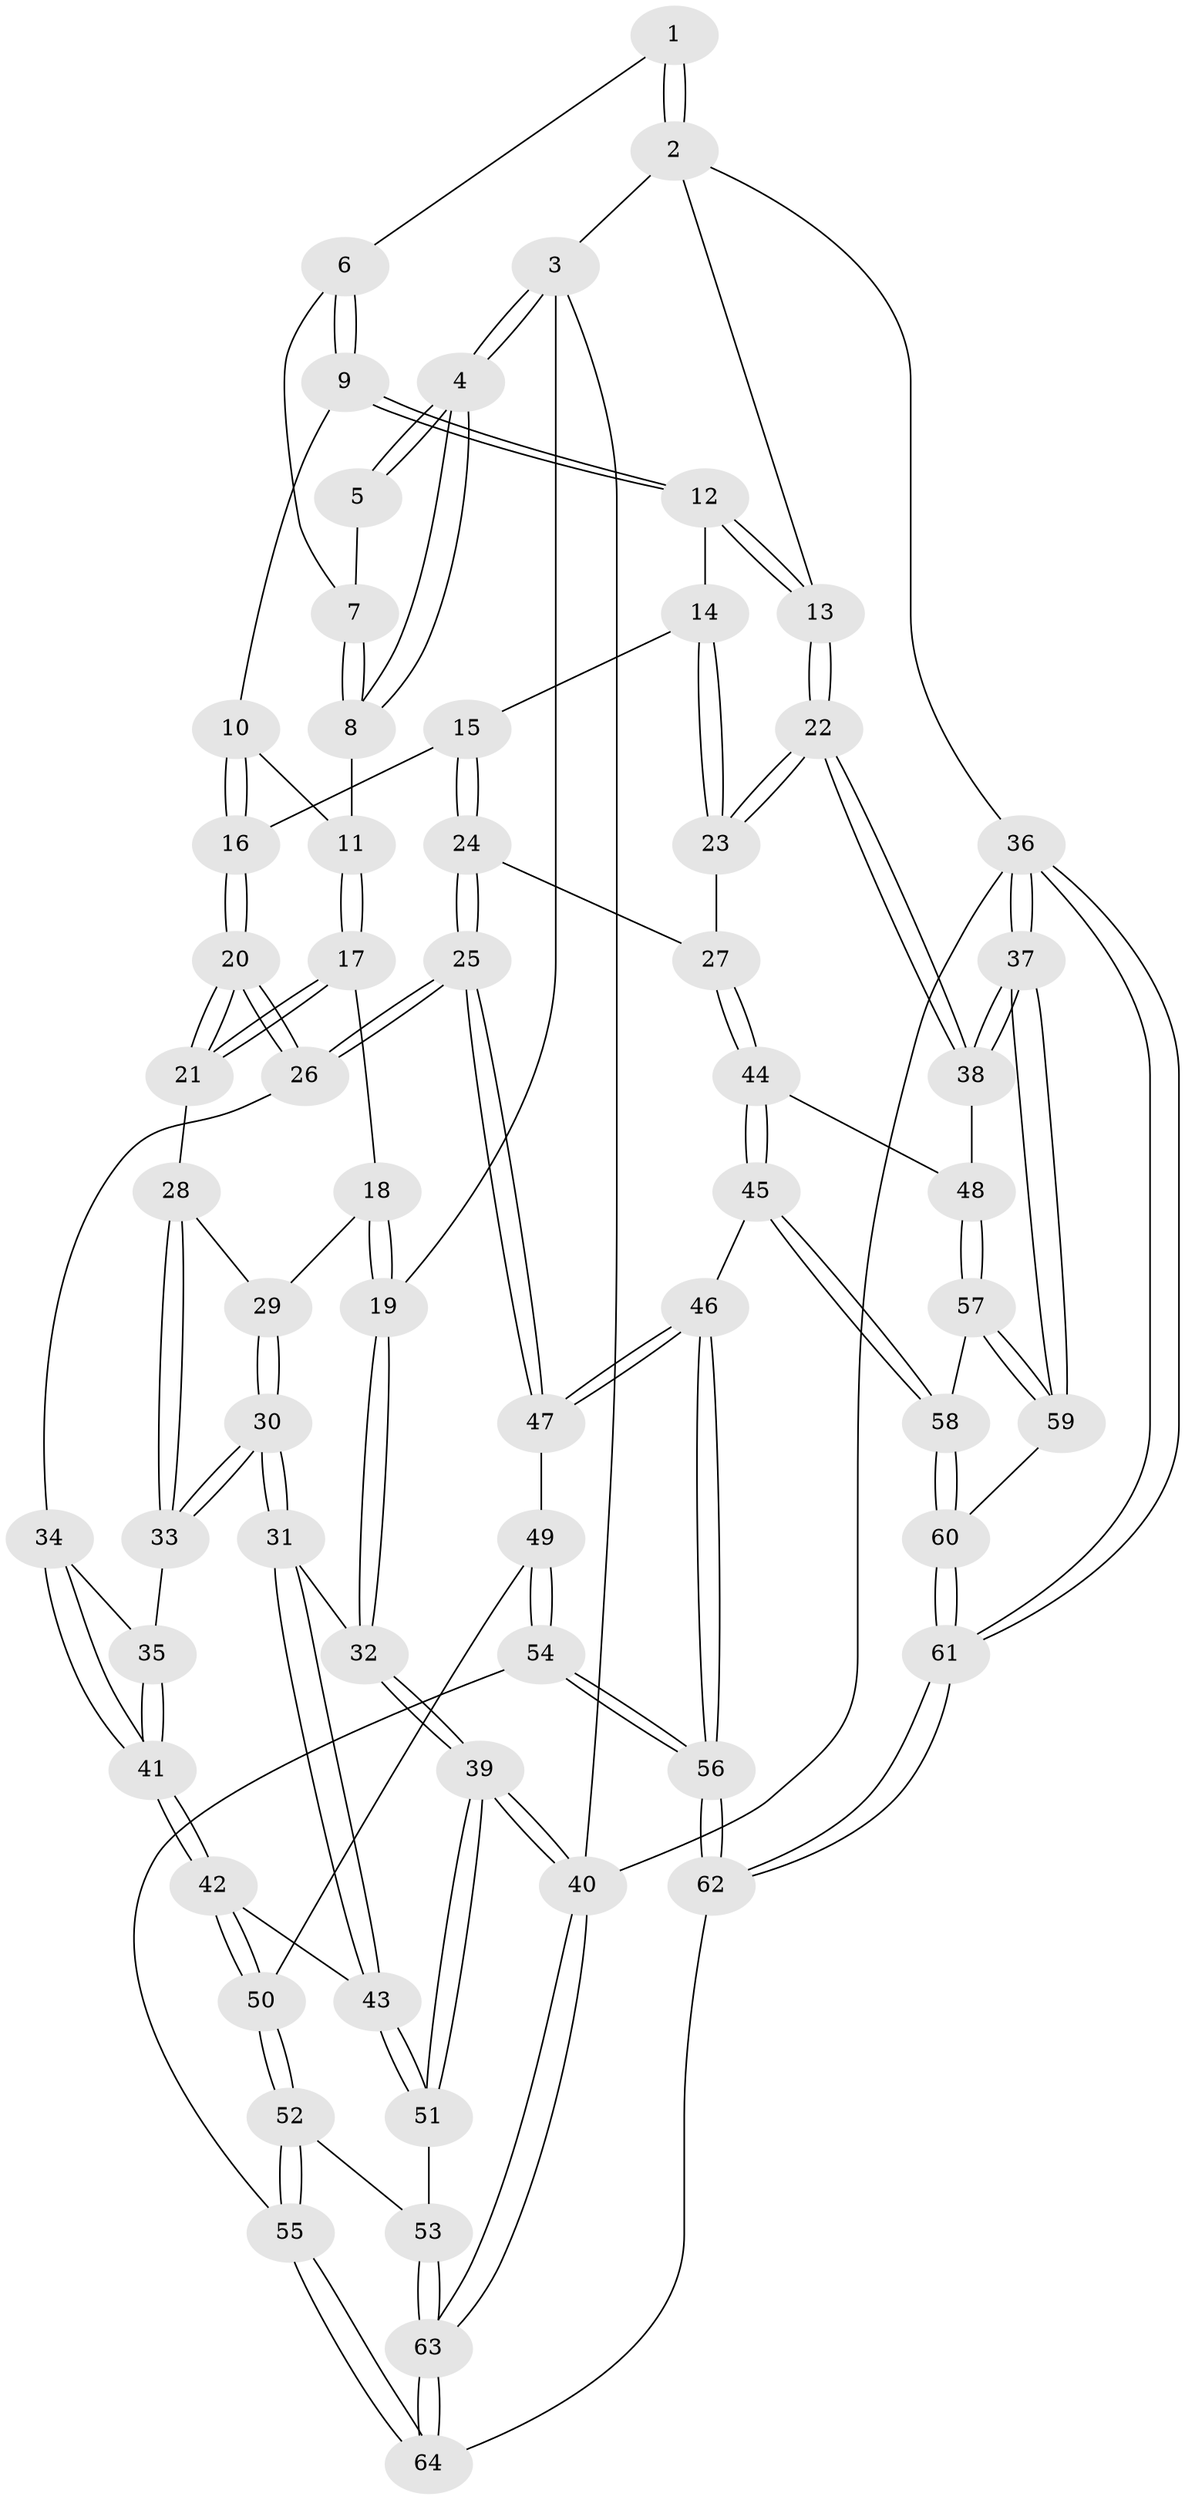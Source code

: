 // Generated by graph-tools (version 1.1) at 2025/00/03/09/25 05:00:20]
// undirected, 64 vertices, 157 edges
graph export_dot {
graph [start="1"]
  node [color=gray90,style=filled];
  1 [pos="+0.4810941036311153+0"];
  2 [pos="+1+0"];
  3 [pos="+0+0"];
  4 [pos="+0+0"];
  5 [pos="+0.3060734474612917+0"];
  6 [pos="+0.49110806274034324+0.09671692730939194"];
  7 [pos="+0.4025116919694489+0.08915864887235145"];
  8 [pos="+0.2736778698533775+0.12293478590488784"];
  9 [pos="+0.5158068114999177+0.1372933582556513"];
  10 [pos="+0.4787750644762194+0.1995257723001873"];
  11 [pos="+0.3535217297578152+0.24286805979822168"];
  12 [pos="+0.8464768659928035+0.14282599499507342"];
  13 [pos="+1+0"];
  14 [pos="+0.7424919450276283+0.25663530146487873"];
  15 [pos="+0.623423467300725+0.3543024240439198"];
  16 [pos="+0.5452958251447377+0.3554060390298295"];
  17 [pos="+0.342832999987782+0.2807844461475343"];
  18 [pos="+0+0.23168295499638042"];
  19 [pos="+0+0.08632323930128949"];
  20 [pos="+0.4367299184872584+0.4378097415036493"];
  21 [pos="+0.3410346237761721+0.3882165697474676"];
  22 [pos="+1+0.449274064017379"];
  23 [pos="+0.744859183086774+0.5368413828252213"];
  24 [pos="+0.6632685618621724+0.5096951785279856"];
  25 [pos="+0.480639844580421+0.5575817814996862"];
  26 [pos="+0.4631711902042544+0.5392088053608475"];
  27 [pos="+0.7218656540414177+0.5488827696765749"];
  28 [pos="+0.30702515275607295+0.40177764990133674"];
  29 [pos="+0.03178027988729273+0.2982099457766763"];
  30 [pos="+0.16407866661729217+0.5600654686558831"];
  31 [pos="+0.1577102328902477+0.571038674492952"];
  32 [pos="+0+0.38210230841903947"];
  33 [pos="+0.22426782192597217+0.533104165859833"];
  34 [pos="+0.43096134601790786+0.5535881455251793"];
  35 [pos="+0.28689981964922856+0.5703918178476866"];
  36 [pos="+1+1"];
  37 [pos="+1+1"];
  38 [pos="+1+0.5672174895536247"];
  39 [pos="+0+0.7215235796189327"];
  40 [pos="+0+1"];
  41 [pos="+0.32209300149713155+0.6623874940309908"];
  42 [pos="+0.31381572177627437+0.7139424003493178"];
  43 [pos="+0.14168761502552013+0.6073841406440177"];
  44 [pos="+0.7042990781841469+0.6859614814458105"];
  45 [pos="+0.6153643654756645+0.7560661585107326"];
  46 [pos="+0.6055974946963829+0.7547652704453278"];
  47 [pos="+0.4980870070971038+0.631735697478003"];
  48 [pos="+0.857230532015662+0.7272564120298217"];
  49 [pos="+0.3580037535747299+0.7301344821085157"];
  50 [pos="+0.3144311242605964+0.715470220513135"];
  51 [pos="+0.0728262080321655+0.6731452519938337"];
  52 [pos="+0.22335928597939325+0.8161297721652142"];
  53 [pos="+0.20174367684060676+0.8211182114040521"];
  54 [pos="+0.42338097113344203+0.8317693535867138"];
  55 [pos="+0.3294295801312843+0.8834932032280667"];
  56 [pos="+0.4720365746167519+0.8463474130516706"];
  57 [pos="+0.8589280827343364+0.8169053785669327"];
  58 [pos="+0.6859753714998297+0.8883330914574489"];
  59 [pos="+0.9662296901745971+0.9773518016301452"];
  60 [pos="+0.6860836328258741+0.8895297679919877"];
  61 [pos="+0.6147283646324504+1"];
  62 [pos="+0.49701603334240485+1"];
  63 [pos="+0+1"];
  64 [pos="+0.2964862420456532+1"];
  1 -- 2;
  1 -- 2;
  1 -- 6;
  2 -- 3;
  2 -- 13;
  2 -- 36;
  3 -- 4;
  3 -- 4;
  3 -- 19;
  3 -- 40;
  4 -- 5;
  4 -- 5;
  4 -- 8;
  4 -- 8;
  5 -- 7;
  6 -- 7;
  6 -- 9;
  6 -- 9;
  7 -- 8;
  7 -- 8;
  8 -- 11;
  9 -- 10;
  9 -- 12;
  9 -- 12;
  10 -- 11;
  10 -- 16;
  10 -- 16;
  11 -- 17;
  11 -- 17;
  12 -- 13;
  12 -- 13;
  12 -- 14;
  13 -- 22;
  13 -- 22;
  14 -- 15;
  14 -- 23;
  14 -- 23;
  15 -- 16;
  15 -- 24;
  15 -- 24;
  16 -- 20;
  16 -- 20;
  17 -- 18;
  17 -- 21;
  17 -- 21;
  18 -- 19;
  18 -- 19;
  18 -- 29;
  19 -- 32;
  19 -- 32;
  20 -- 21;
  20 -- 21;
  20 -- 26;
  20 -- 26;
  21 -- 28;
  22 -- 23;
  22 -- 23;
  22 -- 38;
  22 -- 38;
  23 -- 27;
  24 -- 25;
  24 -- 25;
  24 -- 27;
  25 -- 26;
  25 -- 26;
  25 -- 47;
  25 -- 47;
  26 -- 34;
  27 -- 44;
  27 -- 44;
  28 -- 29;
  28 -- 33;
  28 -- 33;
  29 -- 30;
  29 -- 30;
  30 -- 31;
  30 -- 31;
  30 -- 33;
  30 -- 33;
  31 -- 32;
  31 -- 43;
  31 -- 43;
  32 -- 39;
  32 -- 39;
  33 -- 35;
  34 -- 35;
  34 -- 41;
  34 -- 41;
  35 -- 41;
  35 -- 41;
  36 -- 37;
  36 -- 37;
  36 -- 61;
  36 -- 61;
  36 -- 40;
  37 -- 38;
  37 -- 38;
  37 -- 59;
  37 -- 59;
  38 -- 48;
  39 -- 40;
  39 -- 40;
  39 -- 51;
  39 -- 51;
  40 -- 63;
  40 -- 63;
  41 -- 42;
  41 -- 42;
  42 -- 43;
  42 -- 50;
  42 -- 50;
  43 -- 51;
  43 -- 51;
  44 -- 45;
  44 -- 45;
  44 -- 48;
  45 -- 46;
  45 -- 58;
  45 -- 58;
  46 -- 47;
  46 -- 47;
  46 -- 56;
  46 -- 56;
  47 -- 49;
  48 -- 57;
  48 -- 57;
  49 -- 50;
  49 -- 54;
  49 -- 54;
  50 -- 52;
  50 -- 52;
  51 -- 53;
  52 -- 53;
  52 -- 55;
  52 -- 55;
  53 -- 63;
  53 -- 63;
  54 -- 55;
  54 -- 56;
  54 -- 56;
  55 -- 64;
  55 -- 64;
  56 -- 62;
  56 -- 62;
  57 -- 58;
  57 -- 59;
  57 -- 59;
  58 -- 60;
  58 -- 60;
  59 -- 60;
  60 -- 61;
  60 -- 61;
  61 -- 62;
  61 -- 62;
  62 -- 64;
  63 -- 64;
  63 -- 64;
}
